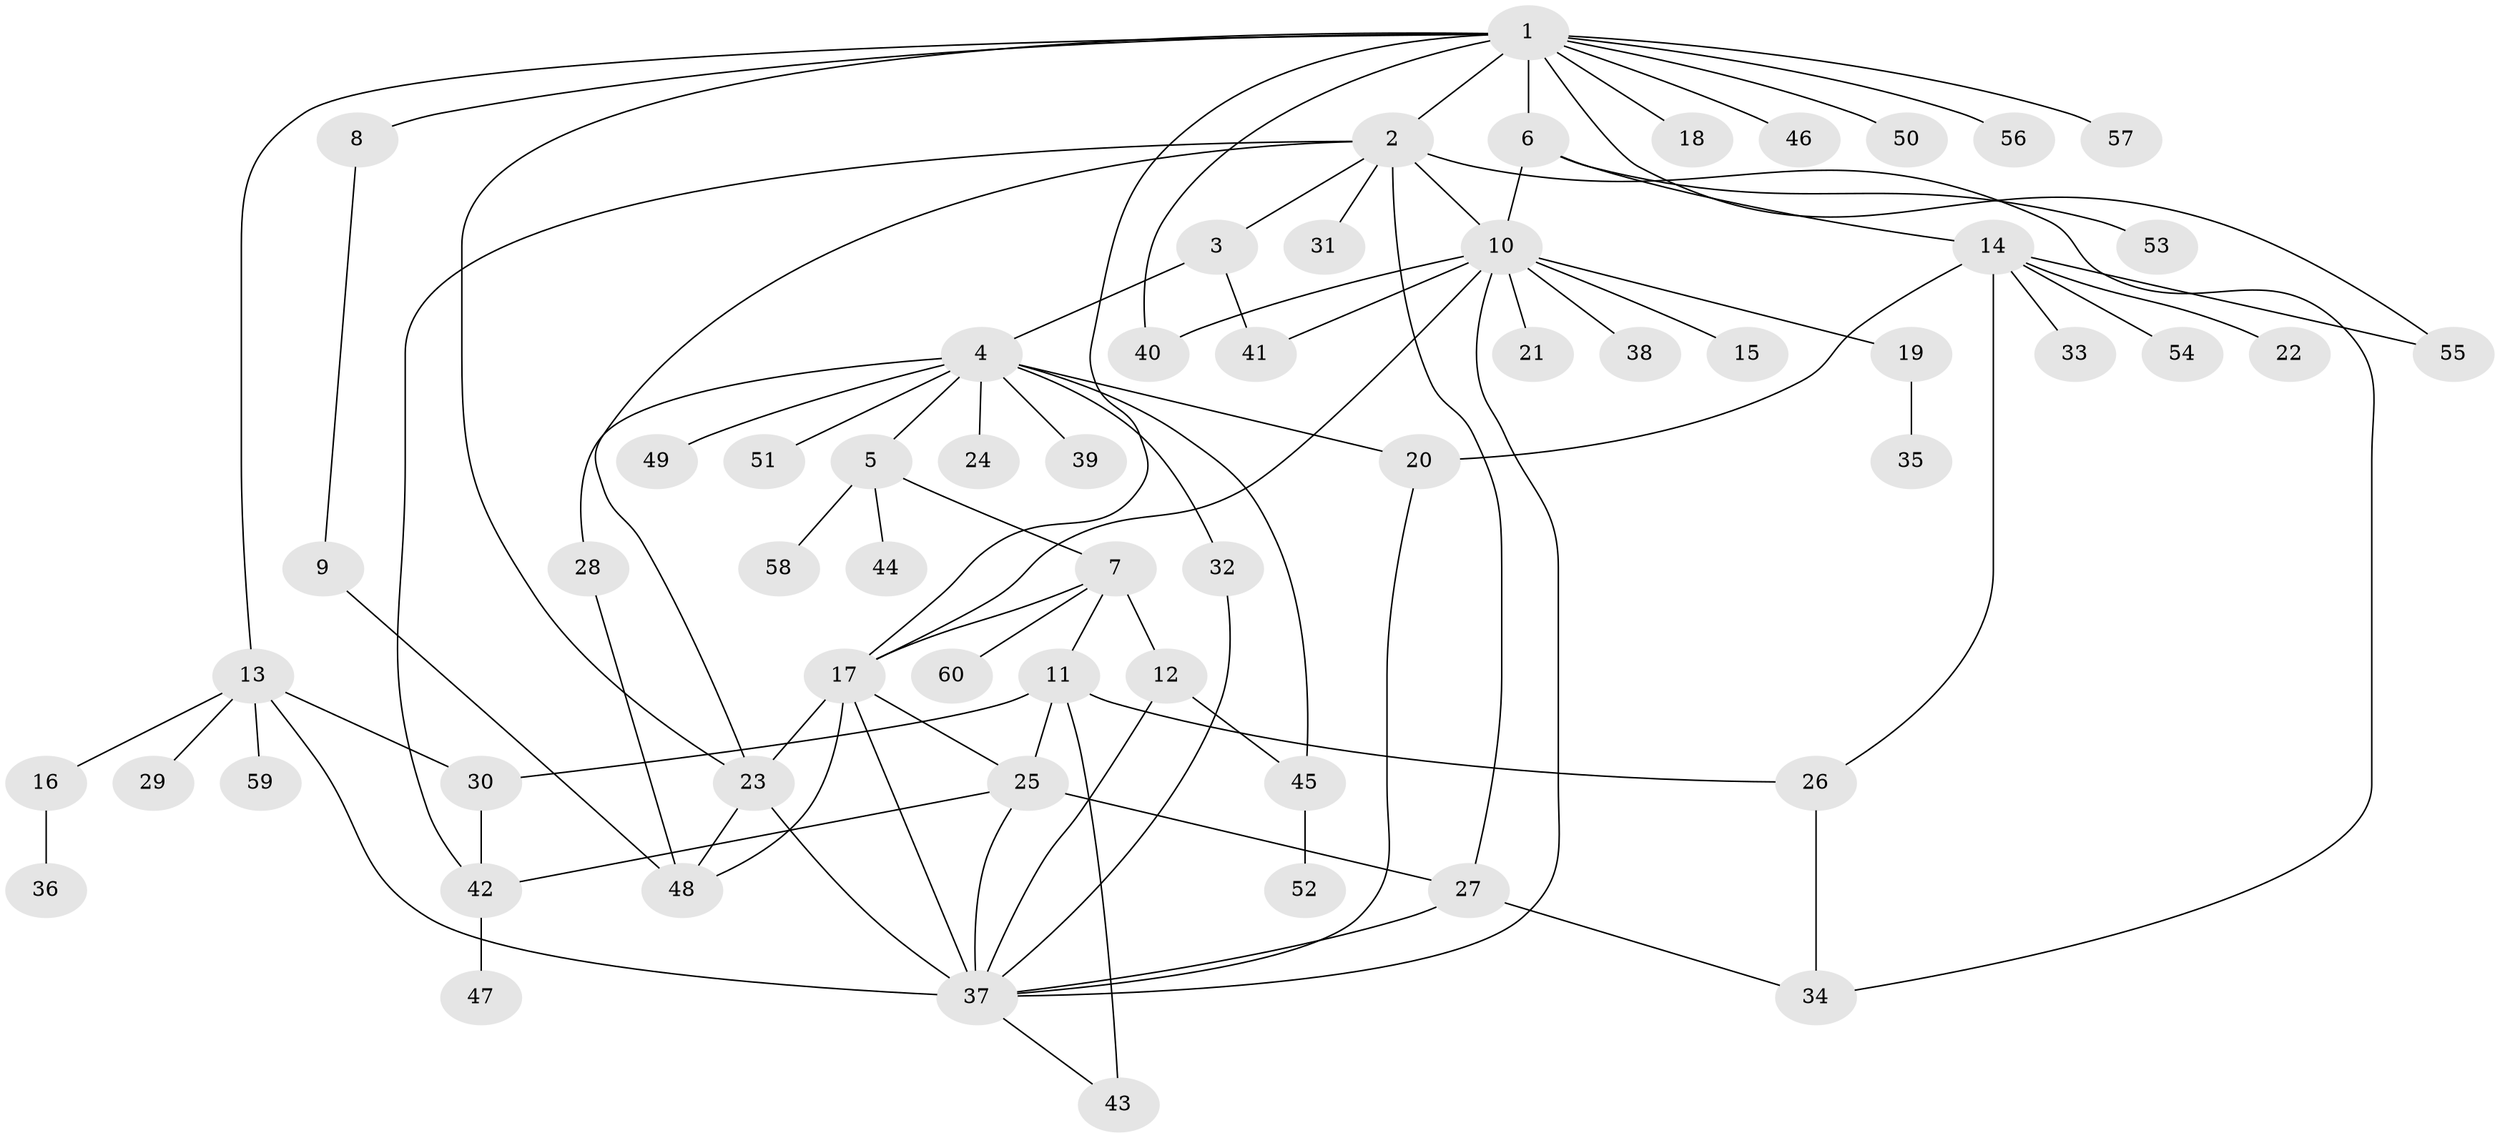 // original degree distribution, {14: 0.010101010101010102, 9: 0.030303030303030304, 5: 0.04040404040404041, 11: 0.010101010101010102, 6: 0.010101010101010102, 7: 0.030303030303030304, 3: 0.06060606060606061, 12: 0.010101010101010102, 2: 0.1414141414141414, 4: 0.08080808080808081, 8: 0.020202020202020204, 1: 0.5555555555555556}
// Generated by graph-tools (version 1.1) at 2025/50/03/04/25 22:50:38]
// undirected, 60 vertices, 89 edges
graph export_dot {
  node [color=gray90,style=filled];
  1;
  2;
  3;
  4;
  5;
  6;
  7;
  8;
  9;
  10;
  11;
  12;
  13;
  14;
  15;
  16;
  17;
  18;
  19;
  20;
  21;
  22;
  23;
  24;
  25;
  26;
  27;
  28;
  29;
  30;
  31;
  32;
  33;
  34;
  35;
  36;
  37;
  38;
  39;
  40;
  41;
  42;
  43;
  44;
  45;
  46;
  47;
  48;
  49;
  50;
  51;
  52;
  53;
  54;
  55;
  56;
  57;
  58;
  59;
  60;
  1 -- 2 [weight=1.0];
  1 -- 6 [weight=1.0];
  1 -- 8 [weight=1.0];
  1 -- 13 [weight=1.0];
  1 -- 17 [weight=1.0];
  1 -- 18 [weight=1.0];
  1 -- 23 [weight=1.0];
  1 -- 40 [weight=1.0];
  1 -- 46 [weight=1.0];
  1 -- 50 [weight=1.0];
  1 -- 55 [weight=1.0];
  1 -- 56 [weight=1.0];
  1 -- 57 [weight=1.0];
  2 -- 3 [weight=1.0];
  2 -- 10 [weight=1.0];
  2 -- 23 [weight=1.0];
  2 -- 27 [weight=1.0];
  2 -- 31 [weight=1.0];
  2 -- 34 [weight=1.0];
  2 -- 42 [weight=1.0];
  3 -- 4 [weight=1.0];
  3 -- 41 [weight=2.0];
  4 -- 5 [weight=1.0];
  4 -- 20 [weight=1.0];
  4 -- 24 [weight=1.0];
  4 -- 28 [weight=1.0];
  4 -- 32 [weight=1.0];
  4 -- 39 [weight=1.0];
  4 -- 45 [weight=1.0];
  4 -- 49 [weight=1.0];
  4 -- 51 [weight=1.0];
  5 -- 7 [weight=1.0];
  5 -- 44 [weight=1.0];
  5 -- 58 [weight=1.0];
  6 -- 10 [weight=1.0];
  6 -- 14 [weight=1.0];
  6 -- 53 [weight=2.0];
  7 -- 11 [weight=1.0];
  7 -- 12 [weight=1.0];
  7 -- 17 [weight=1.0];
  7 -- 60 [weight=1.0];
  8 -- 9 [weight=1.0];
  9 -- 48 [weight=1.0];
  10 -- 15 [weight=1.0];
  10 -- 17 [weight=1.0];
  10 -- 19 [weight=1.0];
  10 -- 21 [weight=1.0];
  10 -- 37 [weight=1.0];
  10 -- 38 [weight=1.0];
  10 -- 40 [weight=1.0];
  10 -- 41 [weight=1.0];
  11 -- 25 [weight=1.0];
  11 -- 26 [weight=1.0];
  11 -- 30 [weight=1.0];
  11 -- 43 [weight=2.0];
  12 -- 37 [weight=1.0];
  12 -- 45 [weight=1.0];
  13 -- 16 [weight=1.0];
  13 -- 29 [weight=1.0];
  13 -- 30 [weight=1.0];
  13 -- 37 [weight=1.0];
  13 -- 59 [weight=1.0];
  14 -- 20 [weight=1.0];
  14 -- 22 [weight=1.0];
  14 -- 26 [weight=1.0];
  14 -- 33 [weight=1.0];
  14 -- 54 [weight=1.0];
  14 -- 55 [weight=1.0];
  16 -- 36 [weight=1.0];
  17 -- 23 [weight=1.0];
  17 -- 25 [weight=1.0];
  17 -- 37 [weight=1.0];
  17 -- 48 [weight=1.0];
  19 -- 35 [weight=1.0];
  20 -- 37 [weight=1.0];
  23 -- 37 [weight=3.0];
  23 -- 48 [weight=1.0];
  25 -- 27 [weight=4.0];
  25 -- 37 [weight=1.0];
  25 -- 42 [weight=1.0];
  26 -- 34 [weight=1.0];
  27 -- 34 [weight=1.0];
  27 -- 37 [weight=1.0];
  28 -- 48 [weight=1.0];
  30 -- 42 [weight=1.0];
  32 -- 37 [weight=1.0];
  37 -- 43 [weight=1.0];
  42 -- 47 [weight=1.0];
  45 -- 52 [weight=1.0];
}
